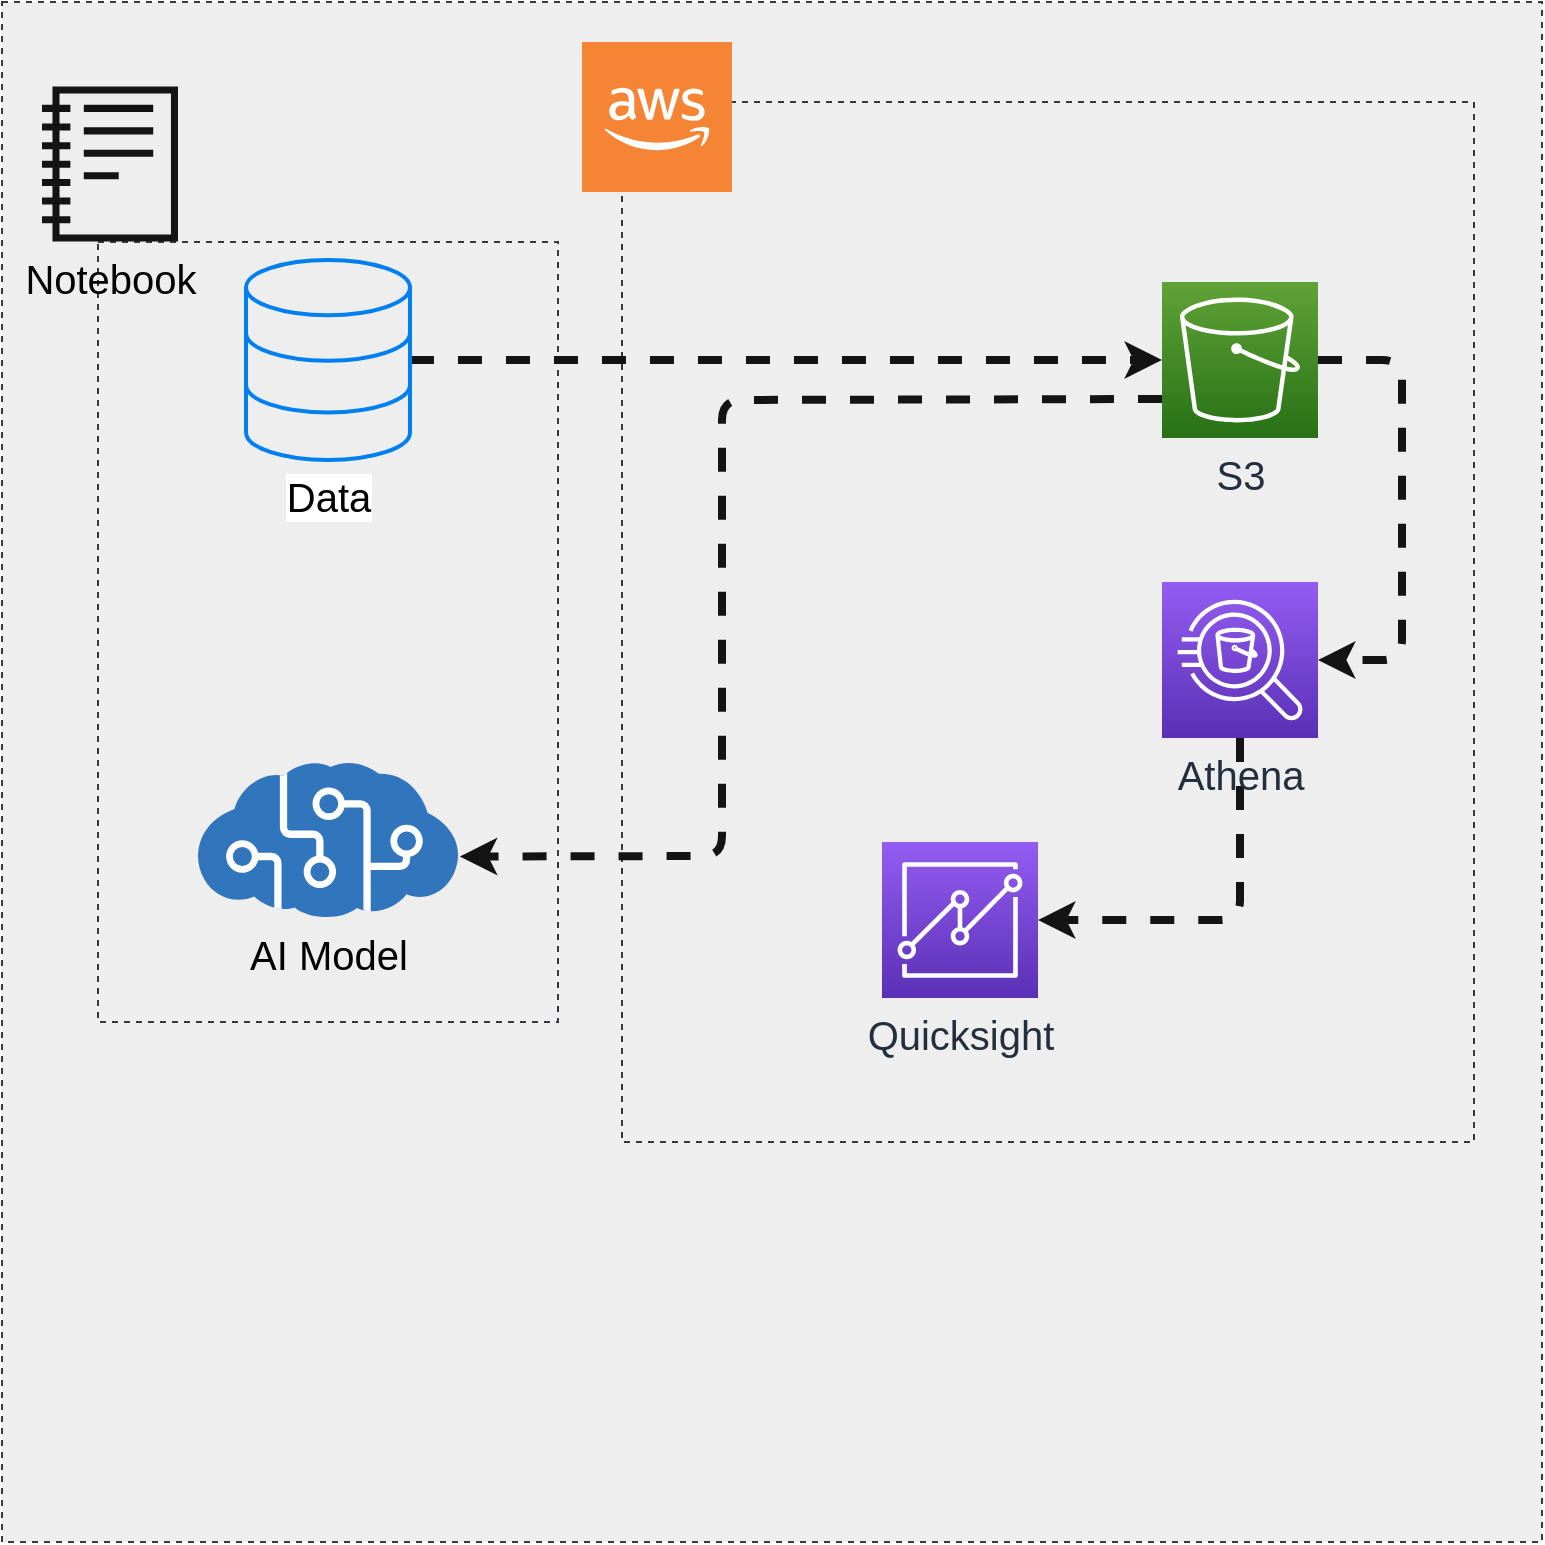 <mxfile>
    <diagram id="vYY0wZgh9Mw6Mro5w5tX" name="Page-1">
        <mxGraphModel dx="1592" dy="889" grid="1" gridSize="10" guides="1" tooltips="1" connect="1" arrows="1" fold="1" page="1" pageScale="1" pageWidth="827" pageHeight="1169" math="0" shadow="0">
            <root>
                <mxCell id="0"/>
                <mxCell id="1" parent="0"/>
                <mxCell id="8" value="" style="whiteSpace=wrap;html=1;aspect=fixed;dashed=1;fillColor=#eeeeee;strokeColor=#36393d;" parent="1" vertex="1">
                    <mxGeometry x="40" y="30" width="770" height="770" as="geometry"/>
                </mxCell>
                <mxCell id="7" value="" style="rounded=0;whiteSpace=wrap;html=1;dashed=1;strokeColor=#36393d;fillColor=none;" parent="1" vertex="1">
                    <mxGeometry x="350" y="80" width="426" height="520" as="geometry"/>
                </mxCell>
                <mxCell id="6" value="&lt;span style=&quot;&quot;&gt;&lt;font color=&quot;#000000&quot; style=&quot;font-size: 20px&quot;&gt;AI Model&lt;/font&gt;&lt;/span&gt;" style="aspect=fixed;html=1;points=[];align=center;image;fontSize=12;image=img/lib/mscae/Cognitive_Services.svg;labelBackgroundColor=none;" parent="1" vertex="1">
                    <mxGeometry x="138" y="410" width="130" height="78" as="geometry"/>
                </mxCell>
                <mxCell id="17" style="edgeStyle=none;html=1;exitX=0;exitY=0.75;exitDx=0;exitDy=0;exitPerimeter=0;entryX=1.007;entryY=0.606;entryDx=0;entryDy=0;entryPerimeter=0;dashed=1;labelBackgroundColor=none;fontSize=20;fontColor=#000000;strokeColor=#141414;strokeWidth=4;" parent="1" source="9" target="6" edge="1">
                    <mxGeometry relative="1" as="geometry">
                        <Array as="points">
                            <mxPoint x="400" y="229"/>
                            <mxPoint x="400" y="457"/>
                        </Array>
                    </mxGeometry>
                </mxCell>
                <mxCell id="19" style="edgeStyle=none;html=1;entryX=1;entryY=0.5;entryDx=0;entryDy=0;entryPerimeter=0;dashed=1;labelBackgroundColor=none;fontSize=20;fontColor=#000000;strokeColor=#141414;strokeWidth=4;" parent="1" source="9" target="10" edge="1">
                    <mxGeometry relative="1" as="geometry">
                        <Array as="points">
                            <mxPoint x="740" y="209"/>
                            <mxPoint x="740" y="359"/>
                        </Array>
                    </mxGeometry>
                </mxCell>
                <mxCell id="9" value="S3" style="points=[[0,0,0],[0.25,0,0],[0.5,0,0],[0.75,0,0],[1,0,0],[0,1,0],[0.25,1,0],[0.5,1,0],[0.75,1,0],[1,1,0],[0,0.25,0],[0,0.5,0],[0,0.75,0],[1,0.25,0],[1,0.5,0],[1,0.75,0]];outlineConnect=0;fontColor=#232F3E;gradientColor=#60A337;gradientDirection=north;fillColor=#277116;strokeColor=#ffffff;dashed=0;verticalLabelPosition=bottom;verticalAlign=top;align=center;html=1;fontSize=20;fontStyle=0;aspect=fixed;shape=mxgraph.aws4.resourceIcon;resIcon=mxgraph.aws4.s3;" parent="1" vertex="1">
                    <mxGeometry x="620" y="170" width="78" height="78" as="geometry"/>
                </mxCell>
                <mxCell id="18" style="edgeStyle=none;html=1;exitX=0.5;exitY=1;exitDx=0;exitDy=0;exitPerimeter=0;entryX=1;entryY=0.5;entryDx=0;entryDy=0;entryPerimeter=0;dashed=1;labelBackgroundColor=none;fontSize=20;fontColor=#000000;strokeColor=#141414;strokeWidth=4;" parent="1" source="10" target="11" edge="1">
                    <mxGeometry relative="1" as="geometry">
                        <Array as="points">
                            <mxPoint x="659" y="489"/>
                        </Array>
                    </mxGeometry>
                </mxCell>
                <mxCell id="10" value="Athena" style="points=[[0,0,0],[0.25,0,0],[0.5,0,0],[0.75,0,0],[1,0,0],[0,1,0],[0.25,1,0],[0.5,1,0],[0.75,1,0],[1,1,0],[0,0.25,0],[0,0.5,0],[0,0.75,0],[1,0.25,0],[1,0.5,0],[1,0.75,0]];outlineConnect=0;fontColor=#232F3E;gradientColor=#945DF2;gradientDirection=north;fillColor=#5A30B5;strokeColor=#ffffff;dashed=0;verticalLabelPosition=bottom;verticalAlign=top;align=center;html=1;fontSize=20;fontStyle=0;aspect=fixed;shape=mxgraph.aws4.resourceIcon;resIcon=mxgraph.aws4.athena;" parent="1" vertex="1">
                    <mxGeometry x="620" y="320" width="78" height="78" as="geometry"/>
                </mxCell>
                <mxCell id="14" value="" style="rounded=0;whiteSpace=wrap;html=1;dashed=1;strokeColor=#36393d;fillColor=none;" parent="1" vertex="1">
                    <mxGeometry x="88" y="150" width="230" height="390" as="geometry"/>
                </mxCell>
                <mxCell id="11" value="Quicksight" style="points=[[0,0,0],[0.25,0,0],[0.5,0,0],[0.75,0,0],[1,0,0],[0,1,0],[0.25,1,0],[0.5,1,0],[0.75,1,0],[1,1,0],[0,0.25,0],[0,0.5,0],[0,0.75,0],[1,0.25,0],[1,0.5,0],[1,0.75,0]];outlineConnect=0;fontColor=#232F3E;gradientColor=#945DF2;gradientDirection=north;fillColor=#5A30B5;strokeColor=#ffffff;dashed=0;verticalLabelPosition=bottom;verticalAlign=top;align=center;html=1;fontSize=20;fontStyle=0;aspect=fixed;shape=mxgraph.aws4.resourceIcon;resIcon=mxgraph.aws4.quicksight;" parent="1" vertex="1">
                    <mxGeometry x="480" y="450" width="78" height="78" as="geometry"/>
                </mxCell>
                <mxCell id="13" value="Notebook" style="outlineConnect=0;dashed=0;verticalLabelPosition=bottom;verticalAlign=top;align=center;html=1;fontSize=20;fontStyle=0;aspect=fixed;pointerEvents=1;shape=mxgraph.aws4.notebook;labelBackgroundColor=none;fontColor=#030303;fillColor=#141414;strokeColor=#000000;" parent="1" vertex="1">
                    <mxGeometry x="60" y="72" width="68" height="78" as="geometry"/>
                </mxCell>
                <mxCell id="21" style="edgeStyle=none;html=1;entryX=0;entryY=0.5;entryDx=0;entryDy=0;entryPerimeter=0;dashed=1;labelBackgroundColor=none;fontSize=20;fontColor=#000000;strokeColor=#141414;strokeWidth=4;" parent="1" source="20" target="9" edge="1">
                    <mxGeometry relative="1" as="geometry"/>
                </mxCell>
                <mxCell id="20" value="Data" style="html=1;verticalLabelPosition=bottom;align=center;labelBackgroundColor=#ffffff;verticalAlign=top;strokeWidth=2;strokeColor=#0080F0;shadow=0;dashed=0;shape=mxgraph.ios7.icons.data;fontSize=20;fontColor=#000000;fillColor=none;gradientColor=none;" parent="1" vertex="1">
                    <mxGeometry x="162" y="159" width="82" height="100" as="geometry"/>
                </mxCell>
                <mxCell id="22" value="" style="outlineConnect=0;dashed=0;verticalLabelPosition=bottom;verticalAlign=top;align=center;html=1;shape=mxgraph.aws3.cloud_2;fillColor=#F58534;gradientColor=none;labelBackgroundColor=none;fontSize=20;fontColor=#030303;" parent="1" vertex="1">
                    <mxGeometry x="330" y="50" width="75" height="75" as="geometry"/>
                </mxCell>
            </root>
        </mxGraphModel>
    </diagram>
</mxfile>

